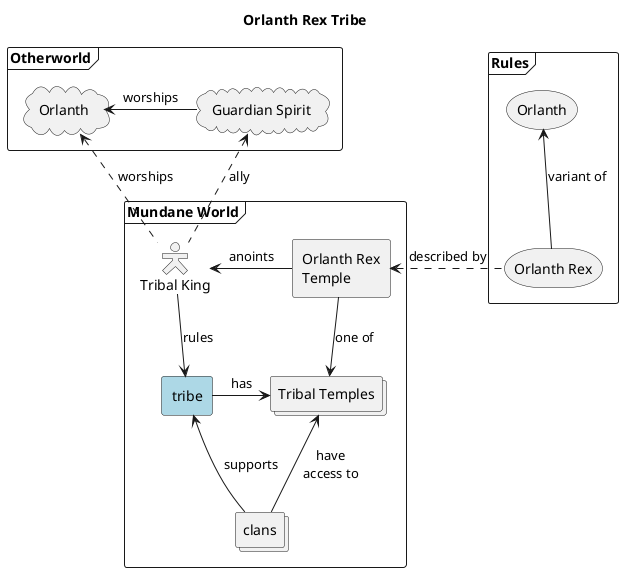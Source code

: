 @startuml
skinparam componentstyle rectangle
skinparam actorStyle Hollow 


title Orlanth Rex Tribe 

frame Rules {

storage "Orlanth" as cult


storage "Orlanth Rex" as subcult 


cult <-- subcult : variant of



}

frame "Mundane World" {
actor "Tribal King" as chief

component tribe #lightblue

collections clans

component "Orlanth Rex\nTemple" as temple

collections clans

collections "Tribal Temples" as temples

tribe <-- clans : supports

tribe -> temples : has

chief --> tribe : rules

chief <- temple: anoints

}


frame Otherworld {

cloud "Guardian Spirit" as wyter

cloud "Orlanth" as deity

deity <- wyter : worships

}



temple <. subcult: described by

wyter <.. chief : ally

temple --> temples : one of


deity <. chief : worships

temples <-- clans : have\naccess to
@enduml